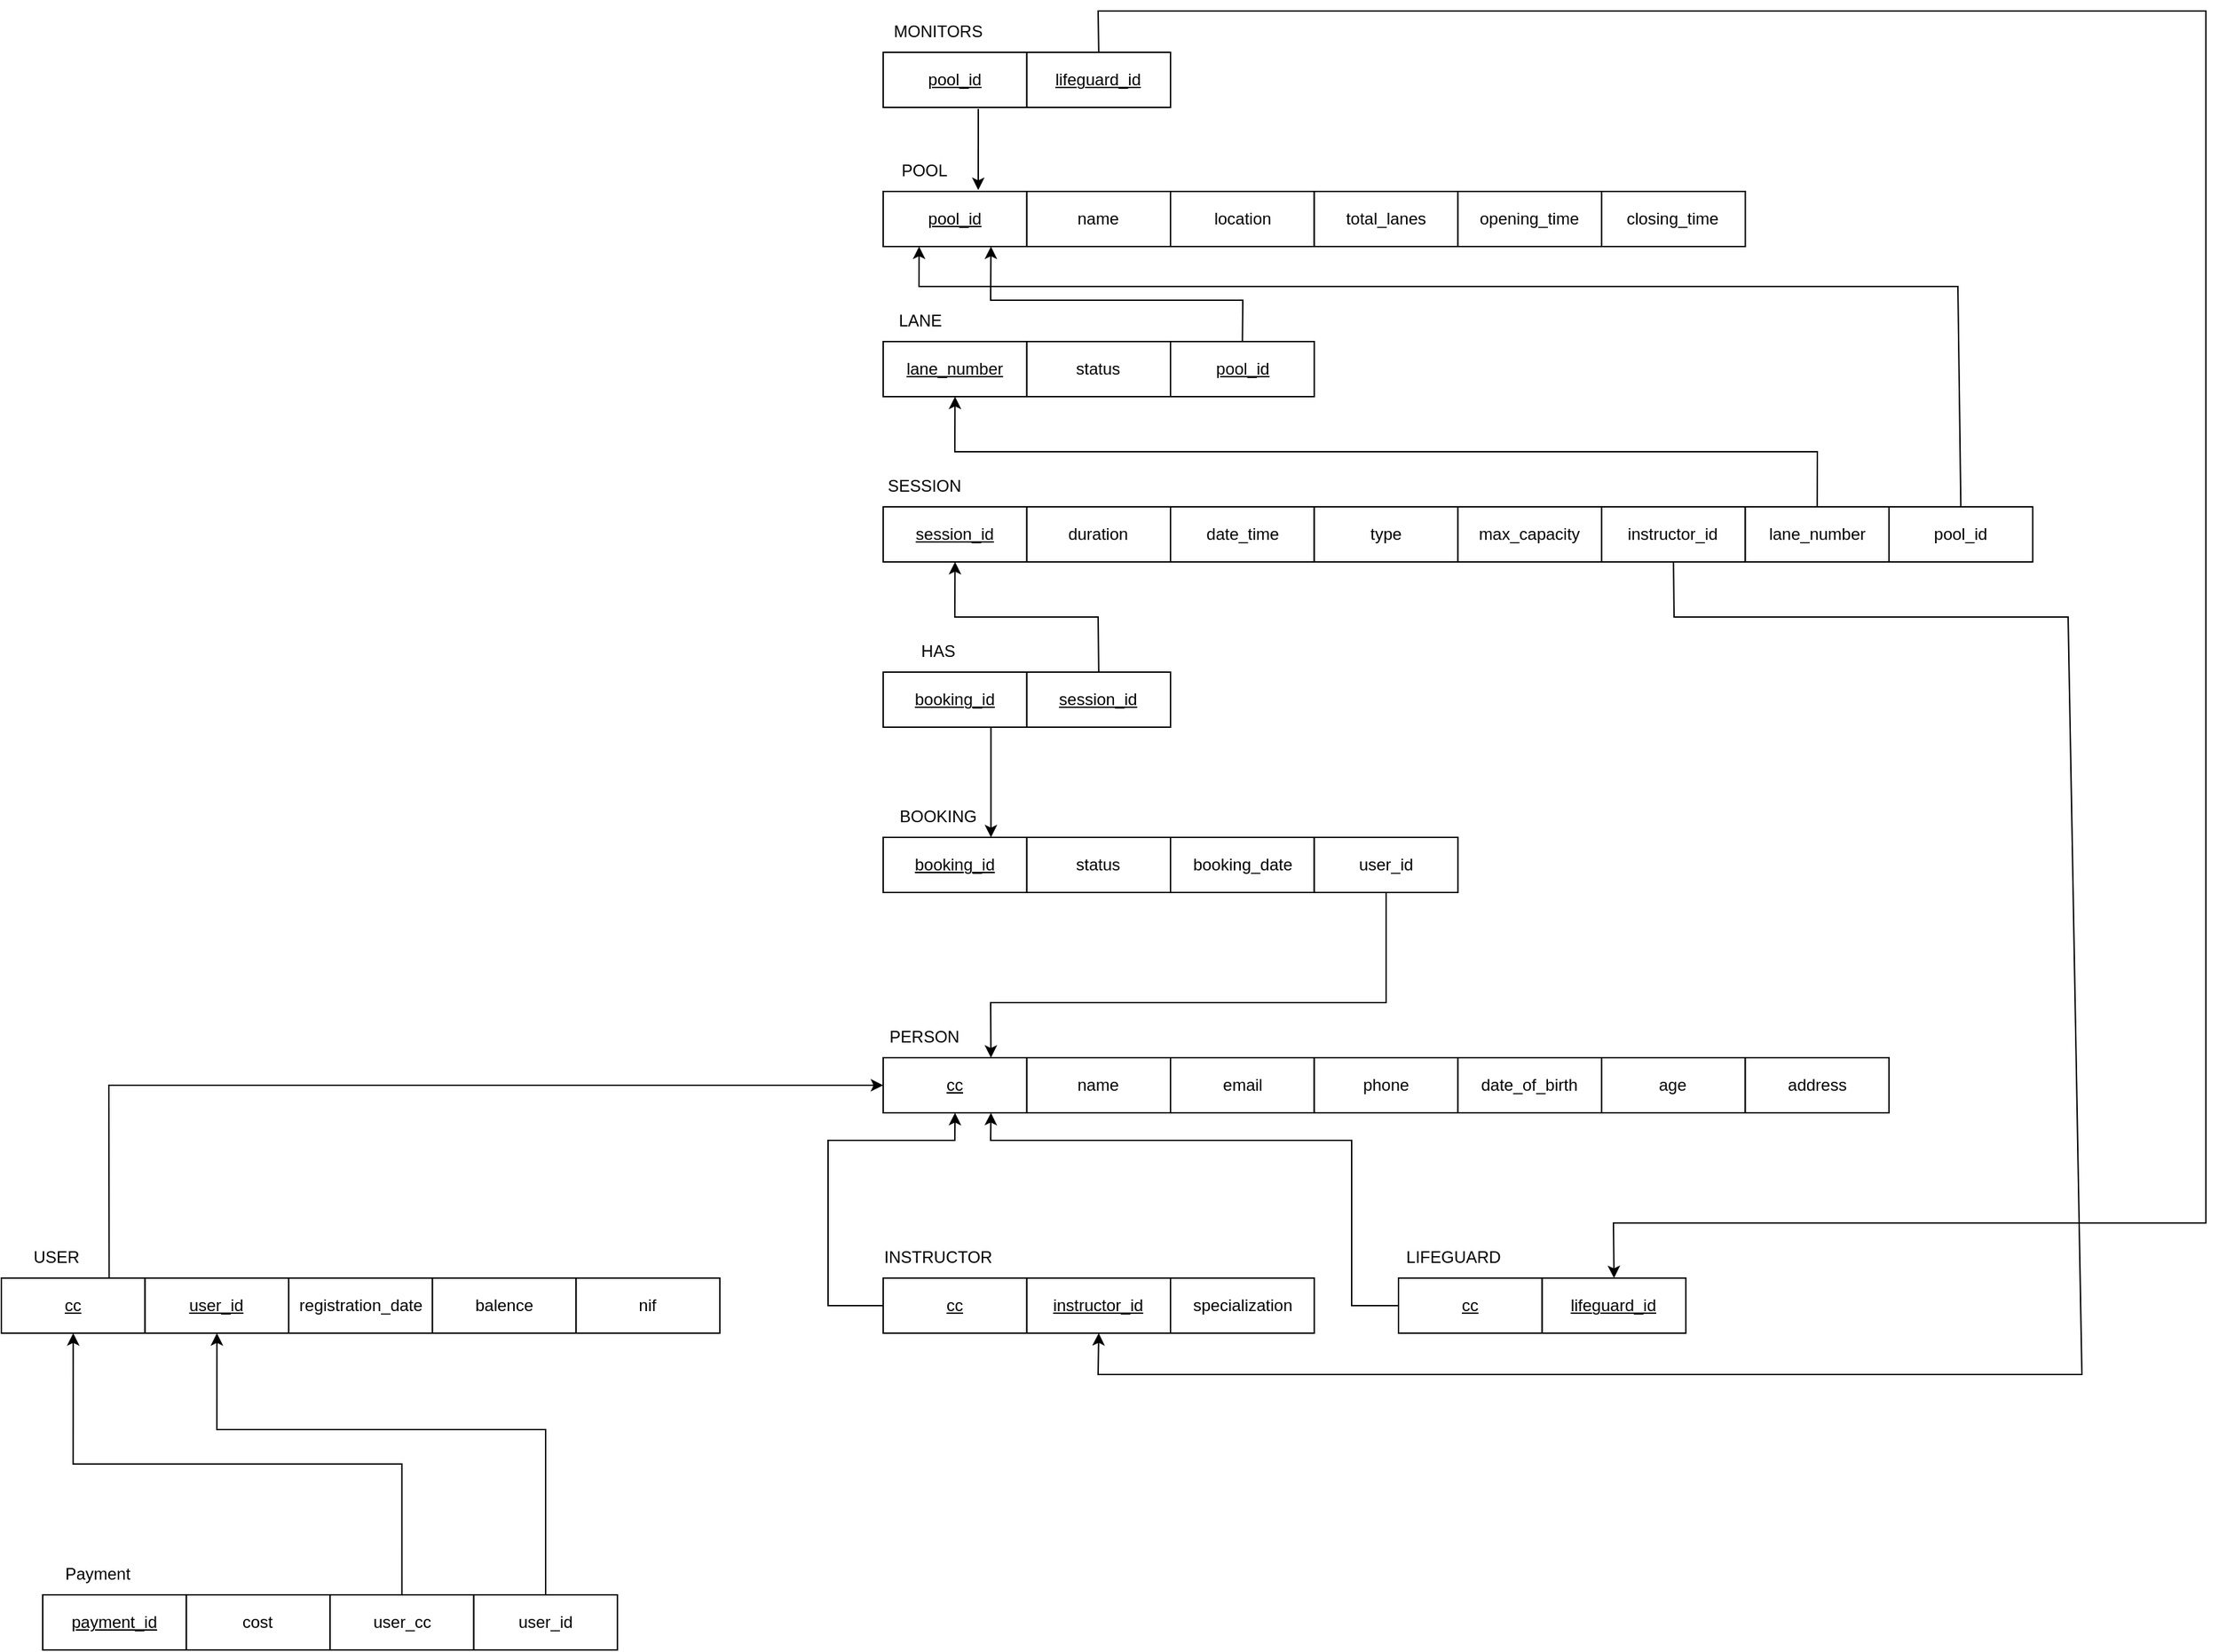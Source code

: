 <mxfile version="26.2.4">
  <diagram name="Page-1" id="zzZAbnEu44NaERsusPY5">
    <mxGraphModel dx="1935" dy="1787" grid="1" gridSize="10" guides="1" tooltips="1" connect="1" arrows="1" fold="1" page="1" pageScale="1" pageWidth="827" pageHeight="1169" math="0" shadow="0">
      <root>
        <mxCell id="0" />
        <mxCell id="1" parent="0" />
        <mxCell id="bz0ETZkulSQIzDmUleJr-12" value="PERSON" style="text;html=1;align=center;verticalAlign=middle;whiteSpace=wrap;rounded=0;" parent="1" vertex="1">
          <mxGeometry x="40" y="10" width="60" height="30" as="geometry" />
        </mxCell>
        <mxCell id="bz0ETZkulSQIzDmUleJr-13" value="" style="group" parent="1" vertex="1" connectable="0">
          <mxGeometry x="40" y="40" width="730" height="40" as="geometry" />
        </mxCell>
        <mxCell id="bz0ETZkulSQIzDmUleJr-5" value="&lt;u&gt;cc&lt;/u&gt;" style="rounded=0;whiteSpace=wrap;html=1;" parent="bz0ETZkulSQIzDmUleJr-13" vertex="1">
          <mxGeometry width="104.286" height="40" as="geometry" />
        </mxCell>
        <mxCell id="bz0ETZkulSQIzDmUleJr-6" value="name" style="rounded=0;whiteSpace=wrap;html=1;" parent="bz0ETZkulSQIzDmUleJr-13" vertex="1">
          <mxGeometry x="104.286" width="104.286" height="40" as="geometry" />
        </mxCell>
        <mxCell id="bz0ETZkulSQIzDmUleJr-7" value="email" style="rounded=0;whiteSpace=wrap;html=1;" parent="bz0ETZkulSQIzDmUleJr-13" vertex="1">
          <mxGeometry x="208.571" width="104.286" height="40" as="geometry" />
        </mxCell>
        <mxCell id="bz0ETZkulSQIzDmUleJr-8" value="phone" style="rounded=0;whiteSpace=wrap;html=1;" parent="bz0ETZkulSQIzDmUleJr-13" vertex="1">
          <mxGeometry x="312.857" width="104.286" height="40" as="geometry" />
        </mxCell>
        <mxCell id="bz0ETZkulSQIzDmUleJr-9" value="date_of_birth" style="rounded=0;whiteSpace=wrap;html=1;" parent="bz0ETZkulSQIzDmUleJr-13" vertex="1">
          <mxGeometry x="417.143" width="104.286" height="40" as="geometry" />
        </mxCell>
        <mxCell id="bz0ETZkulSQIzDmUleJr-10" value="age" style="rounded=0;whiteSpace=wrap;html=1;" parent="bz0ETZkulSQIzDmUleJr-13" vertex="1">
          <mxGeometry x="521.429" width="104.286" height="40" as="geometry" />
        </mxCell>
        <mxCell id="bz0ETZkulSQIzDmUleJr-11" value="address" style="rounded=0;whiteSpace=wrap;html=1;" parent="bz0ETZkulSQIzDmUleJr-13" vertex="1">
          <mxGeometry x="625.714" width="104.286" height="40" as="geometry" />
        </mxCell>
        <mxCell id="bz0ETZkulSQIzDmUleJr-14" value="INSTRUCTOR" style="text;html=1;align=center;verticalAlign=middle;whiteSpace=wrap;rounded=0;" parent="1" vertex="1">
          <mxGeometry x="50" y="170" width="60" height="30" as="geometry" />
        </mxCell>
        <mxCell id="bz0ETZkulSQIzDmUleJr-16" value="&lt;u&gt;cc&lt;/u&gt;" style="rounded=0;whiteSpace=wrap;html=1;" parent="1" vertex="1">
          <mxGeometry x="40" y="200" width="104.286" height="40" as="geometry" />
        </mxCell>
        <mxCell id="bz0ETZkulSQIzDmUleJr-17" value="&lt;u&gt;instructor_id&lt;/u&gt;" style="rounded=0;whiteSpace=wrap;html=1;" parent="1" vertex="1">
          <mxGeometry x="144.286" y="200" width="104.286" height="40" as="geometry" />
        </mxCell>
        <mxCell id="bz0ETZkulSQIzDmUleJr-18" value="specialization" style="rounded=0;whiteSpace=wrap;html=1;" parent="1" vertex="1">
          <mxGeometry x="248.571" y="200" width="104.286" height="40" as="geometry" />
        </mxCell>
        <mxCell id="bz0ETZkulSQIzDmUleJr-23" value="" style="endArrow=classic;html=1;rounded=0;exitX=0;exitY=0.5;exitDx=0;exitDy=0;entryX=0.5;entryY=1;entryDx=0;entryDy=0;" parent="1" source="bz0ETZkulSQIzDmUleJr-16" target="bz0ETZkulSQIzDmUleJr-5" edge="1">
          <mxGeometry width="50" height="50" relative="1" as="geometry">
            <mxPoint x="130" y="380" as="sourcePoint" />
            <mxPoint x="100" y="100" as="targetPoint" />
            <Array as="points">
              <mxPoint y="220" />
              <mxPoint y="160" />
              <mxPoint y="100" />
              <mxPoint x="92" y="100" />
            </Array>
          </mxGeometry>
        </mxCell>
        <mxCell id="bz0ETZkulSQIzDmUleJr-24" value="LIFEGUARD" style="text;html=1;align=center;verticalAlign=middle;whiteSpace=wrap;rounded=0;" parent="1" vertex="1">
          <mxGeometry x="424" y="170" width="60" height="30" as="geometry" />
        </mxCell>
        <mxCell id="bz0ETZkulSQIzDmUleJr-25" value="&lt;u&gt;cc&lt;/u&gt;" style="rounded=0;whiteSpace=wrap;html=1;" parent="1" vertex="1">
          <mxGeometry x="414" y="200" width="104.286" height="40" as="geometry" />
        </mxCell>
        <mxCell id="bz0ETZkulSQIzDmUleJr-26" value="&lt;u&gt;lifeguard_id&lt;/u&gt;" style="rounded=0;whiteSpace=wrap;html=1;" parent="1" vertex="1">
          <mxGeometry x="518.286" y="200" width="104.286" height="40" as="geometry" />
        </mxCell>
        <mxCell id="bz0ETZkulSQIzDmUleJr-28" value="" style="endArrow=classic;html=1;rounded=0;exitX=0;exitY=0.5;exitDx=0;exitDy=0;entryX=0.75;entryY=1;entryDx=0;entryDy=0;" parent="1" source="bz0ETZkulSQIzDmUleJr-25" target="bz0ETZkulSQIzDmUleJr-5" edge="1">
          <mxGeometry width="50" height="50" relative="1" as="geometry">
            <mxPoint x="420" y="230" as="sourcePoint" />
            <mxPoint x="380" y="140" as="targetPoint" />
            <Array as="points">
              <mxPoint x="380" y="220" />
              <mxPoint x="380" y="100" />
              <mxPoint x="118" y="100" />
            </Array>
          </mxGeometry>
        </mxCell>
        <mxCell id="bz0ETZkulSQIzDmUleJr-29" value="USER" style="text;html=1;align=center;verticalAlign=middle;whiteSpace=wrap;rounded=0;" parent="1" vertex="1">
          <mxGeometry x="-590" y="170" width="60" height="30" as="geometry" />
        </mxCell>
        <mxCell id="bz0ETZkulSQIzDmUleJr-30" value="&lt;u&gt;cc&lt;/u&gt;" style="rounded=0;whiteSpace=wrap;html=1;" parent="1" vertex="1">
          <mxGeometry x="-600" y="200" width="104.286" height="40" as="geometry" />
        </mxCell>
        <mxCell id="bz0ETZkulSQIzDmUleJr-31" value="&lt;u&gt;user_id&lt;/u&gt;" style="rounded=0;whiteSpace=wrap;html=1;" parent="1" vertex="1">
          <mxGeometry x="-495.714" y="200" width="104.286" height="40" as="geometry" />
        </mxCell>
        <mxCell id="bz0ETZkulSQIzDmUleJr-32" value="registration_date" style="rounded=0;whiteSpace=wrap;html=1;" parent="1" vertex="1">
          <mxGeometry x="-391.429" y="200" width="104.286" height="40" as="geometry" />
        </mxCell>
        <mxCell id="bz0ETZkulSQIzDmUleJr-33" value="balence" style="rounded=0;whiteSpace=wrap;html=1;" parent="1" vertex="1">
          <mxGeometry x="-287.139" y="200" width="104.286" height="40" as="geometry" />
        </mxCell>
        <mxCell id="bz0ETZkulSQIzDmUleJr-34" value="" style="endArrow=classic;html=1;rounded=0;exitX=0.75;exitY=0;exitDx=0;exitDy=0;entryX=0;entryY=0.5;entryDx=0;entryDy=0;" parent="1" source="bz0ETZkulSQIzDmUleJr-30" target="bz0ETZkulSQIzDmUleJr-5" edge="1">
          <mxGeometry width="50" height="50" relative="1" as="geometry">
            <mxPoint x="60" y="200" as="sourcePoint" />
            <mxPoint x="110" y="150" as="targetPoint" />
            <Array as="points">
              <mxPoint x="-522" y="60" />
            </Array>
          </mxGeometry>
        </mxCell>
        <mxCell id="bz0ETZkulSQIzDmUleJr-35" value="BOOKING" style="text;html=1;align=center;verticalAlign=middle;whiteSpace=wrap;rounded=0;" parent="1" vertex="1">
          <mxGeometry x="50" y="-150" width="60" height="30" as="geometry" />
        </mxCell>
        <mxCell id="bz0ETZkulSQIzDmUleJr-36" value="&lt;u&gt;booking_id&lt;/u&gt;" style="rounded=0;whiteSpace=wrap;html=1;" parent="1" vertex="1">
          <mxGeometry x="40" y="-120" width="104.286" height="40" as="geometry" />
        </mxCell>
        <mxCell id="bz0ETZkulSQIzDmUleJr-37" value="status" style="rounded=0;whiteSpace=wrap;html=1;" parent="1" vertex="1">
          <mxGeometry x="144.286" y="-120" width="104.286" height="40" as="geometry" />
        </mxCell>
        <mxCell id="bz0ETZkulSQIzDmUleJr-38" value="booking_date&lt;span style=&quot;caret-color: rgba(0, 0, 0, 0); color: rgba(0, 0, 0, 0); font-family: monospace; font-size: 0px; text-align: start; white-space: nowrap;&quot;&gt;%3CmxGraphModel%3E%3Croot%3E%3CmxCell%20id%3D%220%22%2F%3E%3CmxCell%20id%3D%221%22%20parent%3D%220%22%2F%3E%3CmxCell%20id%3D%222%22%20value%3D%22%22%20style%3D%22endArrow%3Dnone%3Bdashed%3D1%3Bhtml%3D1%3Brounded%3D0%3BexitX%3D0.5%3BexitY%3D1%3BexitDx%3D0%3BexitDy%3D0%3BentryX%3D0.5%3BentryY%3D0%3BentryDx%3D0%3BentryDy%3D0%3B%22%20edge%3D%221%22%20target%3D%223%22%20parent%3D%221%22%3E%3CmxGeometry%20width%3D%2250%22%20height%3D%2250%22%20relative%3D%221%22%20as%3D%22geometry%22%3E%3CmxPoint%20x%3D%22-180%22%20y%3D%22942%22%20as%3D%22sourcePoint%22%2F%3E%3CmxPoint%20x%3D%22-50%22%20y%3D%22906.72%22%20as%3D%22targetPoint%22%2F%3E%3C%2FmxGeometry%3E%3C%2FmxCell%3E%3CmxCell%20id%3D%223%22%20value%3D%22Free%2C%20Full%2C%20Under%20maintenance%26amp%3Bnbsp%3B%22%20style%3D%22rounded%3D1%3BwhiteSpace%3Dwrap%3Bhtml%3D1%3B%22%20vertex%3D%221%22%20parent%3D%221%22%3E%3CmxGeometry%20x%3D%22-240%22%20y%3D%22986.72%22%20width%3D%22120%22%20height%3D%2260%22%20as%3D%22geometry%22%2F%3E%3C%2FmxCell%3E%3C%2Froot%3E%3C%2FmxGraphModel%3E&lt;/span&gt;" style="rounded=0;whiteSpace=wrap;html=1;" parent="1" vertex="1">
          <mxGeometry x="248.571" y="-120" width="104.286" height="40" as="geometry" />
        </mxCell>
        <mxCell id="bz0ETZkulSQIzDmUleJr-39" value="user_id" style="rounded=0;whiteSpace=wrap;html=1;" parent="1" vertex="1">
          <mxGeometry x="352.861" y="-120" width="104.286" height="40" as="geometry" />
        </mxCell>
        <mxCell id="bz0ETZkulSQIzDmUleJr-40" value="" style="endArrow=classic;html=1;rounded=0;exitX=0.5;exitY=1;exitDx=0;exitDy=0;entryX=0.75;entryY=0;entryDx=0;entryDy=0;" parent="1" source="bz0ETZkulSQIzDmUleJr-39" target="bz0ETZkulSQIzDmUleJr-5" edge="1">
          <mxGeometry width="50" height="50" relative="1" as="geometry">
            <mxPoint x="320" y="140" as="sourcePoint" />
            <mxPoint x="370" y="90" as="targetPoint" />
            <Array as="points">
              <mxPoint x="405" />
              <mxPoint x="118" />
            </Array>
          </mxGeometry>
        </mxCell>
        <mxCell id="bz0ETZkulSQIzDmUleJr-41" value="HAS" style="text;html=1;align=center;verticalAlign=middle;whiteSpace=wrap;rounded=0;" parent="1" vertex="1">
          <mxGeometry x="50" y="-270" width="60" height="30" as="geometry" />
        </mxCell>
        <mxCell id="bz0ETZkulSQIzDmUleJr-42" value="&lt;u&gt;booking_id&lt;/u&gt;" style="rounded=0;whiteSpace=wrap;html=1;" parent="1" vertex="1">
          <mxGeometry x="40" y="-240" width="104.286" height="40" as="geometry" />
        </mxCell>
        <mxCell id="bz0ETZkulSQIzDmUleJr-43" value="&lt;u&gt;session_id&lt;/u&gt;" style="rounded=0;whiteSpace=wrap;html=1;" parent="1" vertex="1">
          <mxGeometry x="144.286" y="-240" width="104.286" height="40" as="geometry" />
        </mxCell>
        <mxCell id="bz0ETZkulSQIzDmUleJr-46" value="" style="endArrow=classic;html=1;rounded=0;exitX=0.75;exitY=1;exitDx=0;exitDy=0;entryX=0.75;entryY=0;entryDx=0;entryDy=0;" parent="1" source="bz0ETZkulSQIzDmUleJr-42" target="bz0ETZkulSQIzDmUleJr-36" edge="1">
          <mxGeometry width="50" height="50" relative="1" as="geometry">
            <mxPoint x="320" y="-30" as="sourcePoint" />
            <mxPoint x="370" y="-80" as="targetPoint" />
          </mxGeometry>
        </mxCell>
        <mxCell id="bz0ETZkulSQIzDmUleJr-53" value="SESSION" style="text;html=1;align=center;verticalAlign=middle;whiteSpace=wrap;rounded=0;" parent="1" vertex="1">
          <mxGeometry x="40" y="-390" width="60" height="30" as="geometry" />
        </mxCell>
        <mxCell id="bz0ETZkulSQIzDmUleJr-55" value="&lt;u&gt;session_id&lt;/u&gt;" style="rounded=0;whiteSpace=wrap;html=1;" parent="1" vertex="1">
          <mxGeometry x="40" y="-360" width="104.286" height="40" as="geometry" />
        </mxCell>
        <mxCell id="bz0ETZkulSQIzDmUleJr-56" value="duration" style="rounded=0;whiteSpace=wrap;html=1;" parent="1" vertex="1">
          <mxGeometry x="144.286" y="-360" width="104.286" height="40" as="geometry" />
        </mxCell>
        <mxCell id="bz0ETZkulSQIzDmUleJr-57" value="date_time" style="rounded=0;whiteSpace=wrap;html=1;" parent="1" vertex="1">
          <mxGeometry x="248.571" y="-360" width="104.286" height="40" as="geometry" />
        </mxCell>
        <mxCell id="bz0ETZkulSQIzDmUleJr-58" value="type" style="rounded=0;whiteSpace=wrap;html=1;" parent="1" vertex="1">
          <mxGeometry x="352.857" y="-360" width="104.286" height="40" as="geometry" />
        </mxCell>
        <mxCell id="bz0ETZkulSQIzDmUleJr-59" value="max_capacity" style="rounded=0;whiteSpace=wrap;html=1;" parent="1" vertex="1">
          <mxGeometry x="457.143" y="-360" width="104.286" height="40" as="geometry" />
        </mxCell>
        <mxCell id="bz0ETZkulSQIzDmUleJr-62" value="" style="endArrow=classic;html=1;rounded=0;exitX=0.5;exitY=0;exitDx=0;exitDy=0;entryX=0.5;entryY=1;entryDx=0;entryDy=0;" parent="1" source="bz0ETZkulSQIzDmUleJr-43" target="bz0ETZkulSQIzDmUleJr-55" edge="1">
          <mxGeometry width="50" height="50" relative="1" as="geometry">
            <mxPoint x="320" y="-90" as="sourcePoint" />
            <mxPoint x="370" y="-140" as="targetPoint" />
            <Array as="points">
              <mxPoint x="196" y="-280" />
              <mxPoint x="92" y="-280" />
            </Array>
          </mxGeometry>
        </mxCell>
        <mxCell id="bz0ETZkulSQIzDmUleJr-63" value="instructor_id" style="rounded=0;whiteSpace=wrap;html=1;" parent="1" vertex="1">
          <mxGeometry x="561.433" y="-360" width="104.286" height="40" as="geometry" />
        </mxCell>
        <mxCell id="bz0ETZkulSQIzDmUleJr-64" value="lane_number" style="rounded=0;whiteSpace=wrap;html=1;" parent="1" vertex="1">
          <mxGeometry x="665.723" y="-360" width="104.286" height="40" as="geometry" />
        </mxCell>
        <mxCell id="bz0ETZkulSQIzDmUleJr-65" value="pool_id" style="rounded=0;whiteSpace=wrap;html=1;" parent="1" vertex="1">
          <mxGeometry x="770.003" y="-360" width="104.286" height="40" as="geometry" />
        </mxCell>
        <mxCell id="bz0ETZkulSQIzDmUleJr-66" value="" style="endArrow=classic;html=1;rounded=0;exitX=0.5;exitY=1;exitDx=0;exitDy=0;entryX=0.5;entryY=1;entryDx=0;entryDy=0;" parent="1" source="bz0ETZkulSQIzDmUleJr-63" target="bz0ETZkulSQIzDmUleJr-17" edge="1">
          <mxGeometry width="50" height="50" relative="1" as="geometry">
            <mxPoint x="250" as="sourcePoint" />
            <mxPoint x="300" y="-50" as="targetPoint" />
            <Array as="points">
              <mxPoint x="614" y="-280" />
              <mxPoint x="900" y="-280" />
              <mxPoint x="910" y="270" />
              <mxPoint x="196" y="270" />
            </Array>
          </mxGeometry>
        </mxCell>
        <mxCell id="bz0ETZkulSQIzDmUleJr-67" value="LANE" style="text;html=1;align=center;verticalAlign=middle;whiteSpace=wrap;rounded=0;" parent="1" vertex="1">
          <mxGeometry x="36.86" y="-510" width="60" height="30" as="geometry" />
        </mxCell>
        <mxCell id="bz0ETZkulSQIzDmUleJr-68" value="&lt;u&gt;lane_number&lt;/u&gt;" style="rounded=0;whiteSpace=wrap;html=1;" parent="1" vertex="1">
          <mxGeometry x="40" y="-480" width="104.286" height="40" as="geometry" />
        </mxCell>
        <mxCell id="bz0ETZkulSQIzDmUleJr-69" value="status" style="rounded=0;whiteSpace=wrap;html=1;" parent="1" vertex="1">
          <mxGeometry x="144.286" y="-480" width="104.286" height="40" as="geometry" />
        </mxCell>
        <mxCell id="bz0ETZkulSQIzDmUleJr-70" value="&lt;u&gt;pool_id&lt;/u&gt;" style="rounded=0;whiteSpace=wrap;html=1;" parent="1" vertex="1">
          <mxGeometry x="248.571" y="-480" width="104.286" height="40" as="geometry" />
        </mxCell>
        <mxCell id="bz0ETZkulSQIzDmUleJr-76" value="" style="endArrow=classic;html=1;rounded=0;exitX=0.5;exitY=0;exitDx=0;exitDy=0;entryX=0.5;entryY=1;entryDx=0;entryDy=0;" parent="1" source="bz0ETZkulSQIzDmUleJr-64" target="bz0ETZkulSQIzDmUleJr-68" edge="1">
          <mxGeometry width="50" height="50" relative="1" as="geometry">
            <mxPoint x="320" y="-280" as="sourcePoint" />
            <mxPoint x="370" y="-330" as="targetPoint" />
            <Array as="points">
              <mxPoint x="718" y="-400" />
              <mxPoint x="92" y="-400" />
            </Array>
          </mxGeometry>
        </mxCell>
        <mxCell id="bz0ETZkulSQIzDmUleJr-77" value="POOL" style="text;html=1;align=center;verticalAlign=middle;whiteSpace=wrap;rounded=0;" parent="1" vertex="1">
          <mxGeometry x="40" y="-619" width="60" height="30" as="geometry" />
        </mxCell>
        <mxCell id="bz0ETZkulSQIzDmUleJr-78" value="&lt;u&gt;pool_id&lt;/u&gt;" style="rounded=0;whiteSpace=wrap;html=1;" parent="1" vertex="1">
          <mxGeometry x="40" y="-589" width="104.286" height="40" as="geometry" />
        </mxCell>
        <mxCell id="bz0ETZkulSQIzDmUleJr-79" value="name" style="rounded=0;whiteSpace=wrap;html=1;" parent="1" vertex="1">
          <mxGeometry x="144.286" y="-589" width="104.286" height="40" as="geometry" />
        </mxCell>
        <mxCell id="bz0ETZkulSQIzDmUleJr-80" value="location" style="rounded=0;whiteSpace=wrap;html=1;" parent="1" vertex="1">
          <mxGeometry x="248.571" y="-589" width="104.286" height="40" as="geometry" />
        </mxCell>
        <mxCell id="bz0ETZkulSQIzDmUleJr-81" value="total_lanes" style="rounded=0;whiteSpace=wrap;html=1;" parent="1" vertex="1">
          <mxGeometry x="352.857" y="-589" width="104.286" height="40" as="geometry" />
        </mxCell>
        <mxCell id="bz0ETZkulSQIzDmUleJr-82" value="opening_time" style="rounded=0;whiteSpace=wrap;html=1;" parent="1" vertex="1">
          <mxGeometry x="457.143" y="-589" width="104.286" height="40" as="geometry" />
        </mxCell>
        <mxCell id="bz0ETZkulSQIzDmUleJr-83" value="closing_time" style="rounded=0;whiteSpace=wrap;html=1;" parent="1" vertex="1">
          <mxGeometry x="561.433" y="-589" width="104.286" height="40" as="geometry" />
        </mxCell>
        <mxCell id="bz0ETZkulSQIzDmUleJr-86" value="" style="endArrow=classic;html=1;rounded=0;exitX=0.5;exitY=0;exitDx=0;exitDy=0;entryX=0.25;entryY=1;entryDx=0;entryDy=0;" parent="1" source="bz0ETZkulSQIzDmUleJr-65" target="bz0ETZkulSQIzDmUleJr-78" edge="1">
          <mxGeometry width="50" height="50" relative="1" as="geometry">
            <mxPoint x="320" y="-420" as="sourcePoint" />
            <mxPoint x="370" y="-470" as="targetPoint" />
            <Array as="points">
              <mxPoint x="820" y="-520" />
              <mxPoint x="66" y="-520" />
            </Array>
          </mxGeometry>
        </mxCell>
        <mxCell id="bz0ETZkulSQIzDmUleJr-87" value="" style="endArrow=classic;html=1;rounded=0;exitX=0.5;exitY=0;exitDx=0;exitDy=0;entryX=0.75;entryY=1;entryDx=0;entryDy=0;" parent="1" source="bz0ETZkulSQIzDmUleJr-70" target="bz0ETZkulSQIzDmUleJr-78" edge="1">
          <mxGeometry width="50" height="50" relative="1" as="geometry">
            <mxPoint x="405" y="-480" as="sourcePoint" />
            <mxPoint x="370" y="-470" as="targetPoint" />
            <Array as="points">
              <mxPoint x="301" y="-510" />
              <mxPoint x="118" y="-510" />
            </Array>
          </mxGeometry>
        </mxCell>
        <mxCell id="bz0ETZkulSQIzDmUleJr-88" value="MONITORS" style="text;html=1;align=center;verticalAlign=middle;whiteSpace=wrap;rounded=0;" parent="1" vertex="1">
          <mxGeometry x="50" y="-720" width="60" height="30" as="geometry" />
        </mxCell>
        <mxCell id="bz0ETZkulSQIzDmUleJr-89" value="&lt;u&gt;pool_id&lt;/u&gt;" style="rounded=0;whiteSpace=wrap;html=1;" parent="1" vertex="1">
          <mxGeometry x="40" y="-690" width="104.286" height="40" as="geometry" />
        </mxCell>
        <mxCell id="bz0ETZkulSQIzDmUleJr-90" value="&lt;u&gt;lifeguard_id&lt;/u&gt;" style="rounded=0;whiteSpace=wrap;html=1;" parent="1" vertex="1">
          <mxGeometry x="144.286" y="-690" width="104.286" height="40" as="geometry" />
        </mxCell>
        <mxCell id="bz0ETZkulSQIzDmUleJr-91" value="" style="endArrow=classic;html=1;rounded=0;exitX=0.662;exitY=1.025;exitDx=0;exitDy=0;exitPerimeter=0;" parent="1" source="bz0ETZkulSQIzDmUleJr-89" edge="1">
          <mxGeometry width="50" height="50" relative="1" as="geometry">
            <mxPoint x="290" y="-570" as="sourcePoint" />
            <mxPoint x="109" y="-590" as="targetPoint" />
          </mxGeometry>
        </mxCell>
        <mxCell id="bz0ETZkulSQIzDmUleJr-93" value="" style="endArrow=classic;html=1;rounded=0;exitX=0.5;exitY=0;exitDx=0;exitDy=0;entryX=0.5;entryY=0;entryDx=0;entryDy=0;" parent="1" source="bz0ETZkulSQIzDmUleJr-90" target="bz0ETZkulSQIzDmUleJr-26" edge="1">
          <mxGeometry width="50" height="50" relative="1" as="geometry">
            <mxPoint x="290" y="-440" as="sourcePoint" />
            <mxPoint x="340" y="-490" as="targetPoint" />
            <Array as="points">
              <mxPoint x="196" y="-720" />
              <mxPoint x="1000" y="-720" />
              <mxPoint x="1000" y="-240" />
              <mxPoint x="1000" y="160" />
              <mxPoint x="570" y="160" />
            </Array>
          </mxGeometry>
        </mxCell>
        <mxCell id="Sbh5kkFEr5Ak6bs9mFQT-2" value="nif" style="rounded=0;whiteSpace=wrap;html=1;" parent="1" vertex="1">
          <mxGeometry x="-182.849" y="200" width="104.286" height="40" as="geometry" />
        </mxCell>
        <mxCell id="Sbh5kkFEr5Ak6bs9mFQT-3" value="Payment" style="text;html=1;align=center;verticalAlign=middle;whiteSpace=wrap;rounded=0;" parent="1" vertex="1">
          <mxGeometry x="-560" y="400" width="60" height="30" as="geometry" />
        </mxCell>
        <mxCell id="Sbh5kkFEr5Ak6bs9mFQT-4" value="&lt;u&gt;payment_id&lt;/u&gt;" style="rounded=0;whiteSpace=wrap;html=1;" parent="1" vertex="1">
          <mxGeometry x="-570" y="430" width="104.286" height="40" as="geometry" />
        </mxCell>
        <mxCell id="Sbh5kkFEr5Ak6bs9mFQT-5" value="cost" style="rounded=0;whiteSpace=wrap;html=1;" parent="1" vertex="1">
          <mxGeometry x="-465.714" y="430" width="104.286" height="40" as="geometry" />
        </mxCell>
        <mxCell id="Sbh5kkFEr5Ak6bs9mFQT-10" style="edgeStyle=orthogonalEdgeStyle;rounded=0;orthogonalLoop=1;jettySize=auto;html=1;exitX=0.5;exitY=0;exitDx=0;exitDy=0;entryX=0.5;entryY=1;entryDx=0;entryDy=0;" parent="1" source="Sbh5kkFEr5Ak6bs9mFQT-6" target="bz0ETZkulSQIzDmUleJr-30" edge="1">
          <mxGeometry relative="1" as="geometry" />
        </mxCell>
        <mxCell id="Sbh5kkFEr5Ak6bs9mFQT-6" value="user_cc" style="rounded=0;whiteSpace=wrap;html=1;" parent="1" vertex="1">
          <mxGeometry x="-361.429" y="430" width="104.286" height="40" as="geometry" />
        </mxCell>
        <mxCell id="Sbh5kkFEr5Ak6bs9mFQT-11" style="edgeStyle=orthogonalEdgeStyle;rounded=0;orthogonalLoop=1;jettySize=auto;html=1;exitX=0.5;exitY=0;exitDx=0;exitDy=0;entryX=0.5;entryY=1;entryDx=0;entryDy=0;" parent="1" source="Sbh5kkFEr5Ak6bs9mFQT-7" target="bz0ETZkulSQIzDmUleJr-31" edge="1">
          <mxGeometry relative="1" as="geometry">
            <Array as="points">
              <mxPoint x="-205" y="310" />
              <mxPoint x="-444" y="310" />
            </Array>
          </mxGeometry>
        </mxCell>
        <mxCell id="Sbh5kkFEr5Ak6bs9mFQT-7" value="user_id" style="rounded=0;whiteSpace=wrap;html=1;" parent="1" vertex="1">
          <mxGeometry x="-257.139" y="430" width="104.286" height="40" as="geometry" />
        </mxCell>
      </root>
    </mxGraphModel>
  </diagram>
</mxfile>
